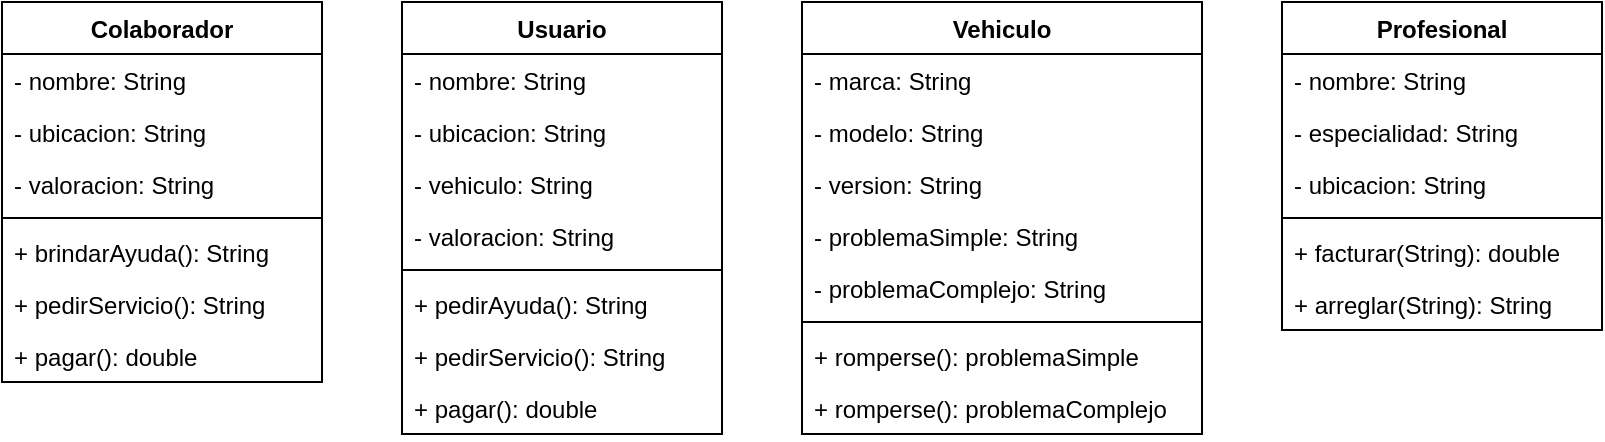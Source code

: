 <mxfile version="15.5.8" type="github">
  <diagram name="Page-1" id="c4acf3e9-155e-7222-9cf6-157b1a14988f">
    <mxGraphModel dx="840" dy="885" grid="1" gridSize="10" guides="1" tooltips="1" connect="1" arrows="1" fold="1" page="1" pageScale="1" pageWidth="850" pageHeight="1100" background="none" math="0" shadow="0">
      <root>
        <mxCell id="0" />
        <mxCell id="1" parent="0" />
        <mxCell id="cPombUmqLckK3xP6-KRS-9" value="Usuario" style="swimlane;fontStyle=1;align=center;verticalAlign=top;childLayout=stackLayout;horizontal=1;startSize=26;horizontalStack=0;resizeParent=1;resizeParentMax=0;resizeLast=0;collapsible=1;marginBottom=0;" vertex="1" parent="1">
          <mxGeometry x="225" y="400" width="160" height="216" as="geometry" />
        </mxCell>
        <mxCell id="cPombUmqLckK3xP6-KRS-10" value="- nombre: String" style="text;strokeColor=none;fillColor=none;align=left;verticalAlign=top;spacingLeft=4;spacingRight=4;overflow=hidden;rotatable=0;points=[[0,0.5],[1,0.5]];portConstraint=eastwest;" vertex="1" parent="cPombUmqLckK3xP6-KRS-9">
          <mxGeometry y="26" width="160" height="26" as="geometry" />
        </mxCell>
        <mxCell id="cPombUmqLckK3xP6-KRS-13" value="- ubicacion: String" style="text;strokeColor=none;fillColor=none;align=left;verticalAlign=top;spacingLeft=4;spacingRight=4;overflow=hidden;rotatable=0;points=[[0,0.5],[1,0.5]];portConstraint=eastwest;" vertex="1" parent="cPombUmqLckK3xP6-KRS-9">
          <mxGeometry y="52" width="160" height="26" as="geometry" />
        </mxCell>
        <mxCell id="cPombUmqLckK3xP6-KRS-14" value="- vehiculo: String" style="text;strokeColor=none;fillColor=none;align=left;verticalAlign=top;spacingLeft=4;spacingRight=4;overflow=hidden;rotatable=0;points=[[0,0.5],[1,0.5]];portConstraint=eastwest;" vertex="1" parent="cPombUmqLckK3xP6-KRS-9">
          <mxGeometry y="78" width="160" height="26" as="geometry" />
        </mxCell>
        <mxCell id="cPombUmqLckK3xP6-KRS-15" value="- valoracion: String" style="text;strokeColor=none;fillColor=none;align=left;verticalAlign=top;spacingLeft=4;spacingRight=4;overflow=hidden;rotatable=0;points=[[0,0.5],[1,0.5]];portConstraint=eastwest;" vertex="1" parent="cPombUmqLckK3xP6-KRS-9">
          <mxGeometry y="104" width="160" height="26" as="geometry" />
        </mxCell>
        <mxCell id="cPombUmqLckK3xP6-KRS-11" value="" style="line;strokeWidth=1;fillColor=none;align=left;verticalAlign=middle;spacingTop=-1;spacingLeft=3;spacingRight=3;rotatable=0;labelPosition=right;points=[];portConstraint=eastwest;" vertex="1" parent="cPombUmqLckK3xP6-KRS-9">
          <mxGeometry y="130" width="160" height="8" as="geometry" />
        </mxCell>
        <mxCell id="cPombUmqLckK3xP6-KRS-12" value="+ pedirAyuda(): String" style="text;strokeColor=none;fillColor=none;align=left;verticalAlign=top;spacingLeft=4;spacingRight=4;overflow=hidden;rotatable=0;points=[[0,0.5],[1,0.5]];portConstraint=eastwest;" vertex="1" parent="cPombUmqLckK3xP6-KRS-9">
          <mxGeometry y="138" width="160" height="26" as="geometry" />
        </mxCell>
        <mxCell id="cPombUmqLckK3xP6-KRS-20" value="+ pedirServicio(): String" style="text;strokeColor=none;fillColor=none;align=left;verticalAlign=top;spacingLeft=4;spacingRight=4;overflow=hidden;rotatable=0;points=[[0,0.5],[1,0.5]];portConstraint=eastwest;" vertex="1" parent="cPombUmqLckK3xP6-KRS-9">
          <mxGeometry y="164" width="160" height="26" as="geometry" />
        </mxCell>
        <mxCell id="cPombUmqLckK3xP6-KRS-19" value="+ pagar(): double&#xa;" style="text;strokeColor=none;fillColor=none;align=left;verticalAlign=top;spacingLeft=4;spacingRight=4;overflow=hidden;rotatable=0;points=[[0,0.5],[1,0.5]];portConstraint=eastwest;" vertex="1" parent="cPombUmqLckK3xP6-KRS-9">
          <mxGeometry y="190" width="160" height="26" as="geometry" />
        </mxCell>
        <mxCell id="cPombUmqLckK3xP6-KRS-25" value="Vehiculo" style="swimlane;fontStyle=1;align=center;verticalAlign=top;childLayout=stackLayout;horizontal=1;startSize=26;horizontalStack=0;resizeParent=1;resizeParentMax=0;resizeLast=0;collapsible=1;marginBottom=0;" vertex="1" parent="1">
          <mxGeometry x="425" y="400" width="200" height="216" as="geometry" />
        </mxCell>
        <mxCell id="cPombUmqLckK3xP6-KRS-26" value="- marca: String" style="text;strokeColor=none;fillColor=none;align=left;verticalAlign=top;spacingLeft=4;spacingRight=4;overflow=hidden;rotatable=0;points=[[0,0.5],[1,0.5]];portConstraint=eastwest;" vertex="1" parent="cPombUmqLckK3xP6-KRS-25">
          <mxGeometry y="26" width="200" height="26" as="geometry" />
        </mxCell>
        <mxCell id="cPombUmqLckK3xP6-KRS-29" value="- modelo: String" style="text;strokeColor=none;fillColor=none;align=left;verticalAlign=top;spacingLeft=4;spacingRight=4;overflow=hidden;rotatable=0;points=[[0,0.5],[1,0.5]];portConstraint=eastwest;" vertex="1" parent="cPombUmqLckK3xP6-KRS-25">
          <mxGeometry y="52" width="200" height="26" as="geometry" />
        </mxCell>
        <mxCell id="cPombUmqLckK3xP6-KRS-30" value="- version: String" style="text;strokeColor=none;fillColor=none;align=left;verticalAlign=top;spacingLeft=4;spacingRight=4;overflow=hidden;rotatable=0;points=[[0,0.5],[1,0.5]];portConstraint=eastwest;" vertex="1" parent="cPombUmqLckK3xP6-KRS-25">
          <mxGeometry y="78" width="200" height="26" as="geometry" />
        </mxCell>
        <mxCell id="cPombUmqLckK3xP6-KRS-31" value="- problemaSimple: String" style="text;strokeColor=none;fillColor=none;align=left;verticalAlign=top;spacingLeft=4;spacingRight=4;overflow=hidden;rotatable=0;points=[[0,0.5],[1,0.5]];portConstraint=eastwest;" vertex="1" parent="cPombUmqLckK3xP6-KRS-25">
          <mxGeometry y="104" width="200" height="26" as="geometry" />
        </mxCell>
        <mxCell id="cPombUmqLckK3xP6-KRS-32" value="- problemaComplejo: String" style="text;strokeColor=none;fillColor=none;align=left;verticalAlign=top;spacingLeft=4;spacingRight=4;overflow=hidden;rotatable=0;points=[[0,0.5],[1,0.5]];portConstraint=eastwest;" vertex="1" parent="cPombUmqLckK3xP6-KRS-25">
          <mxGeometry y="130" width="200" height="26" as="geometry" />
        </mxCell>
        <mxCell id="cPombUmqLckK3xP6-KRS-27" value="" style="line;strokeWidth=1;fillColor=none;align=left;verticalAlign=middle;spacingTop=-1;spacingLeft=3;spacingRight=3;rotatable=0;labelPosition=right;points=[];portConstraint=eastwest;" vertex="1" parent="cPombUmqLckK3xP6-KRS-25">
          <mxGeometry y="156" width="200" height="8" as="geometry" />
        </mxCell>
        <mxCell id="cPombUmqLckK3xP6-KRS-28" value="+ romperse(): problemaSimple" style="text;strokeColor=none;fillColor=none;align=left;verticalAlign=top;spacingLeft=4;spacingRight=4;overflow=hidden;rotatable=0;points=[[0,0.5],[1,0.5]];portConstraint=eastwest;" vertex="1" parent="cPombUmqLckK3xP6-KRS-25">
          <mxGeometry y="164" width="200" height="26" as="geometry" />
        </mxCell>
        <mxCell id="cPombUmqLckK3xP6-KRS-56" value="+ romperse(): problemaComplejo" style="text;strokeColor=none;fillColor=none;align=left;verticalAlign=top;spacingLeft=4;spacingRight=4;overflow=hidden;rotatable=0;points=[[0,0.5],[1,0.5]];portConstraint=eastwest;" vertex="1" parent="cPombUmqLckK3xP6-KRS-25">
          <mxGeometry y="190" width="200" height="26" as="geometry" />
        </mxCell>
        <mxCell id="cPombUmqLckK3xP6-KRS-33" value="Profesional" style="swimlane;fontStyle=1;align=center;verticalAlign=top;childLayout=stackLayout;horizontal=1;startSize=26;horizontalStack=0;resizeParent=1;resizeParentMax=0;resizeLast=0;collapsible=1;marginBottom=0;" vertex="1" parent="1">
          <mxGeometry x="665" y="400" width="160" height="164" as="geometry" />
        </mxCell>
        <mxCell id="cPombUmqLckK3xP6-KRS-34" value="- nombre: String" style="text;strokeColor=none;fillColor=none;align=left;verticalAlign=top;spacingLeft=4;spacingRight=4;overflow=hidden;rotatable=0;points=[[0,0.5],[1,0.5]];portConstraint=eastwest;" vertex="1" parent="cPombUmqLckK3xP6-KRS-33">
          <mxGeometry y="26" width="160" height="26" as="geometry" />
        </mxCell>
        <mxCell id="cPombUmqLckK3xP6-KRS-37" value="- especialidad: String" style="text;strokeColor=none;fillColor=none;align=left;verticalAlign=top;spacingLeft=4;spacingRight=4;overflow=hidden;rotatable=0;points=[[0,0.5],[1,0.5]];portConstraint=eastwest;" vertex="1" parent="cPombUmqLckK3xP6-KRS-33">
          <mxGeometry y="52" width="160" height="26" as="geometry" />
        </mxCell>
        <mxCell id="cPombUmqLckK3xP6-KRS-38" value="- ubicacion: String" style="text;strokeColor=none;fillColor=none;align=left;verticalAlign=top;spacingLeft=4;spacingRight=4;overflow=hidden;rotatable=0;points=[[0,0.5],[1,0.5]];portConstraint=eastwest;" vertex="1" parent="cPombUmqLckK3xP6-KRS-33">
          <mxGeometry y="78" width="160" height="26" as="geometry" />
        </mxCell>
        <mxCell id="cPombUmqLckK3xP6-KRS-35" value="" style="line;strokeWidth=1;fillColor=none;align=left;verticalAlign=middle;spacingTop=-1;spacingLeft=3;spacingRight=3;rotatable=0;labelPosition=right;points=[];portConstraint=eastwest;" vertex="1" parent="cPombUmqLckK3xP6-KRS-33">
          <mxGeometry y="104" width="160" height="8" as="geometry" />
        </mxCell>
        <mxCell id="cPombUmqLckK3xP6-KRS-36" value="+ facturar(String): double" style="text;strokeColor=none;fillColor=none;align=left;verticalAlign=top;spacingLeft=4;spacingRight=4;overflow=hidden;rotatable=0;points=[[0,0.5],[1,0.5]];portConstraint=eastwest;" vertex="1" parent="cPombUmqLckK3xP6-KRS-33">
          <mxGeometry y="112" width="160" height="26" as="geometry" />
        </mxCell>
        <mxCell id="cPombUmqLckK3xP6-KRS-54" value="+ arreglar(String): String" style="text;strokeColor=none;fillColor=none;align=left;verticalAlign=top;spacingLeft=4;spacingRight=4;overflow=hidden;rotatable=0;points=[[0,0.5],[1,0.5]];portConstraint=eastwest;" vertex="1" parent="cPombUmqLckK3xP6-KRS-33">
          <mxGeometry y="138" width="160" height="26" as="geometry" />
        </mxCell>
        <mxCell id="cPombUmqLckK3xP6-KRS-42" value="Colaborador" style="swimlane;fontStyle=1;align=center;verticalAlign=top;childLayout=stackLayout;horizontal=1;startSize=26;horizontalStack=0;resizeParent=1;resizeParentMax=0;resizeLast=0;collapsible=1;marginBottom=0;" vertex="1" parent="1">
          <mxGeometry x="25" y="400" width="160" height="190" as="geometry" />
        </mxCell>
        <mxCell id="cPombUmqLckK3xP6-KRS-43" value="- nombre: String" style="text;strokeColor=none;fillColor=none;align=left;verticalAlign=top;spacingLeft=4;spacingRight=4;overflow=hidden;rotatable=0;points=[[0,0.5],[1,0.5]];portConstraint=eastwest;" vertex="1" parent="cPombUmqLckK3xP6-KRS-42">
          <mxGeometry y="26" width="160" height="26" as="geometry" />
        </mxCell>
        <mxCell id="cPombUmqLckK3xP6-KRS-44" value="- ubicacion: String" style="text;strokeColor=none;fillColor=none;align=left;verticalAlign=top;spacingLeft=4;spacingRight=4;overflow=hidden;rotatable=0;points=[[0,0.5],[1,0.5]];portConstraint=eastwest;" vertex="1" parent="cPombUmqLckK3xP6-KRS-42">
          <mxGeometry y="52" width="160" height="26" as="geometry" />
        </mxCell>
        <mxCell id="cPombUmqLckK3xP6-KRS-46" value="- valoracion: String" style="text;strokeColor=none;fillColor=none;align=left;verticalAlign=top;spacingLeft=4;spacingRight=4;overflow=hidden;rotatable=0;points=[[0,0.5],[1,0.5]];portConstraint=eastwest;" vertex="1" parent="cPombUmqLckK3xP6-KRS-42">
          <mxGeometry y="78" width="160" height="26" as="geometry" />
        </mxCell>
        <mxCell id="cPombUmqLckK3xP6-KRS-49" value="" style="line;strokeWidth=1;fillColor=none;align=left;verticalAlign=middle;spacingTop=-1;spacingLeft=3;spacingRight=3;rotatable=0;labelPosition=right;points=[];portConstraint=eastwest;" vertex="1" parent="cPombUmqLckK3xP6-KRS-42">
          <mxGeometry y="104" width="160" height="8" as="geometry" />
        </mxCell>
        <mxCell id="cPombUmqLckK3xP6-KRS-50" value="+ brindarAyuda(): String" style="text;strokeColor=none;fillColor=none;align=left;verticalAlign=top;spacingLeft=4;spacingRight=4;overflow=hidden;rotatable=0;points=[[0,0.5],[1,0.5]];portConstraint=eastwest;" vertex="1" parent="cPombUmqLckK3xP6-KRS-42">
          <mxGeometry y="112" width="160" height="26" as="geometry" />
        </mxCell>
        <mxCell id="cPombUmqLckK3xP6-KRS-51" value="+ pedirServicio(): String" style="text;strokeColor=none;fillColor=none;align=left;verticalAlign=top;spacingLeft=4;spacingRight=4;overflow=hidden;rotatable=0;points=[[0,0.5],[1,0.5]];portConstraint=eastwest;" vertex="1" parent="cPombUmqLckK3xP6-KRS-42">
          <mxGeometry y="138" width="160" height="26" as="geometry" />
        </mxCell>
        <mxCell id="cPombUmqLckK3xP6-KRS-52" value="+ pagar(): double&#xa;" style="text;strokeColor=none;fillColor=none;align=left;verticalAlign=top;spacingLeft=4;spacingRight=4;overflow=hidden;rotatable=0;points=[[0,0.5],[1,0.5]];portConstraint=eastwest;" vertex="1" parent="cPombUmqLckK3xP6-KRS-42">
          <mxGeometry y="164" width="160" height="26" as="geometry" />
        </mxCell>
      </root>
    </mxGraphModel>
  </diagram>
</mxfile>
